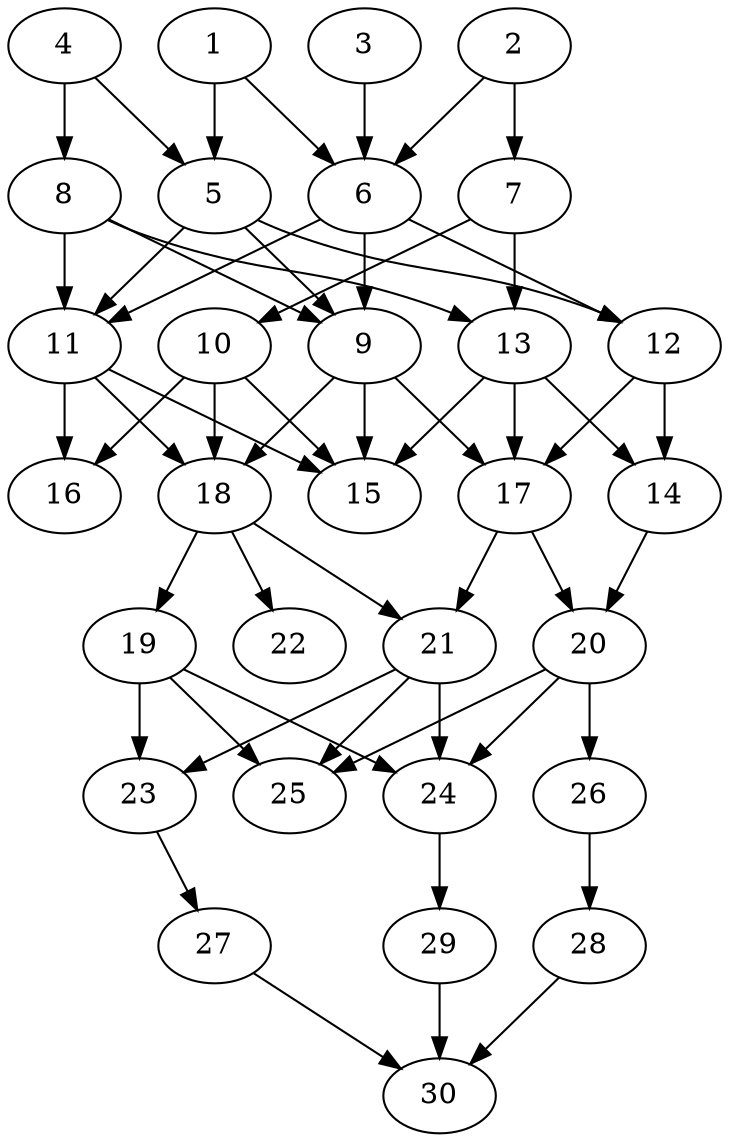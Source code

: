 // DAG automatically generated by daggen at Thu Oct  3 14:04:18 2019
// ./daggen --dot -n 30 --ccr 0.5 --fat 0.5 --regular 0.7 --density 0.7 --mindata 5242880 --maxdata 52428800 
digraph G {
  1 [size="62760960", alpha="0.04", expect_size="31380480"] 
  1 -> 5 [size ="31380480"]
  1 -> 6 [size ="31380480"]
  2 [size="65148928", alpha="0.19", expect_size="32574464"] 
  2 -> 6 [size ="32574464"]
  2 -> 7 [size ="32574464"]
  3 [size="42237952", alpha="0.12", expect_size="21118976"] 
  3 -> 6 [size ="21118976"]
  4 [size="55160832", alpha="0.04", expect_size="27580416"] 
  4 -> 5 [size ="27580416"]
  4 -> 8 [size ="27580416"]
  5 [size="24266752", alpha="0.04", expect_size="12133376"] 
  5 -> 9 [size ="12133376"]
  5 -> 11 [size ="12133376"]
  5 -> 12 [size ="12133376"]
  6 [size="39825408", alpha="0.04", expect_size="19912704"] 
  6 -> 9 [size ="19912704"]
  6 -> 11 [size ="19912704"]
  6 -> 12 [size ="19912704"]
  7 [size="51404800", alpha="0.10", expect_size="25702400"] 
  7 -> 10 [size ="25702400"]
  7 -> 13 [size ="25702400"]
  8 [size="74465280", alpha="0.19", expect_size="37232640"] 
  8 -> 9 [size ="37232640"]
  8 -> 11 [size ="37232640"]
  8 -> 13 [size ="37232640"]
  9 [size="101398528", alpha="0.12", expect_size="50699264"] 
  9 -> 15 [size ="50699264"]
  9 -> 17 [size ="50699264"]
  9 -> 18 [size ="50699264"]
  10 [size="32126976", alpha="0.12", expect_size="16063488"] 
  10 -> 15 [size ="16063488"]
  10 -> 16 [size ="16063488"]
  10 -> 18 [size ="16063488"]
  11 [size="70178816", alpha="0.08", expect_size="35089408"] 
  11 -> 15 [size ="35089408"]
  11 -> 16 [size ="35089408"]
  11 -> 18 [size ="35089408"]
  12 [size="89927680", alpha="0.05", expect_size="44963840"] 
  12 -> 14 [size ="44963840"]
  12 -> 17 [size ="44963840"]
  13 [size="85702656", alpha="0.20", expect_size="42851328"] 
  13 -> 14 [size ="42851328"]
  13 -> 15 [size ="42851328"]
  13 -> 17 [size ="42851328"]
  14 [size="49711104", alpha="0.08", expect_size="24855552"] 
  14 -> 20 [size ="24855552"]
  15 [size="70703104", alpha="0.05", expect_size="35351552"] 
  16 [size="89151488", alpha="0.05", expect_size="44575744"] 
  17 [size="15360000", alpha="0.10", expect_size="7680000"] 
  17 -> 20 [size ="7680000"]
  17 -> 21 [size ="7680000"]
  18 [size="64131072", alpha="0.02", expect_size="32065536"] 
  18 -> 19 [size ="32065536"]
  18 -> 21 [size ="32065536"]
  18 -> 22 [size ="32065536"]
  19 [size="59901952", alpha="0.07", expect_size="29950976"] 
  19 -> 23 [size ="29950976"]
  19 -> 24 [size ="29950976"]
  19 -> 25 [size ="29950976"]
  20 [size="21149696", alpha="0.17", expect_size="10574848"] 
  20 -> 24 [size ="10574848"]
  20 -> 25 [size ="10574848"]
  20 -> 26 [size ="10574848"]
  21 [size="80121856", alpha="0.19", expect_size="40060928"] 
  21 -> 23 [size ="40060928"]
  21 -> 24 [size ="40060928"]
  21 -> 25 [size ="40060928"]
  22 [size="22083584", alpha="0.13", expect_size="11041792"] 
  23 [size="47063040", alpha="0.13", expect_size="23531520"] 
  23 -> 27 [size ="23531520"]
  24 [size="45242368", alpha="0.02", expect_size="22621184"] 
  24 -> 29 [size ="22621184"]
  25 [size="83212288", alpha="0.15", expect_size="41606144"] 
  26 [size="12398592", alpha="0.14", expect_size="6199296"] 
  26 -> 28 [size ="6199296"]
  27 [size="35459072", alpha="0.01", expect_size="17729536"] 
  27 -> 30 [size ="17729536"]
  28 [size="82225152", alpha="0.02", expect_size="41112576"] 
  28 -> 30 [size ="41112576"]
  29 [size="93288448", alpha="0.02", expect_size="46644224"] 
  29 -> 30 [size ="46644224"]
  30 [size="29724672", alpha="0.07", expect_size="14862336"] 
}
